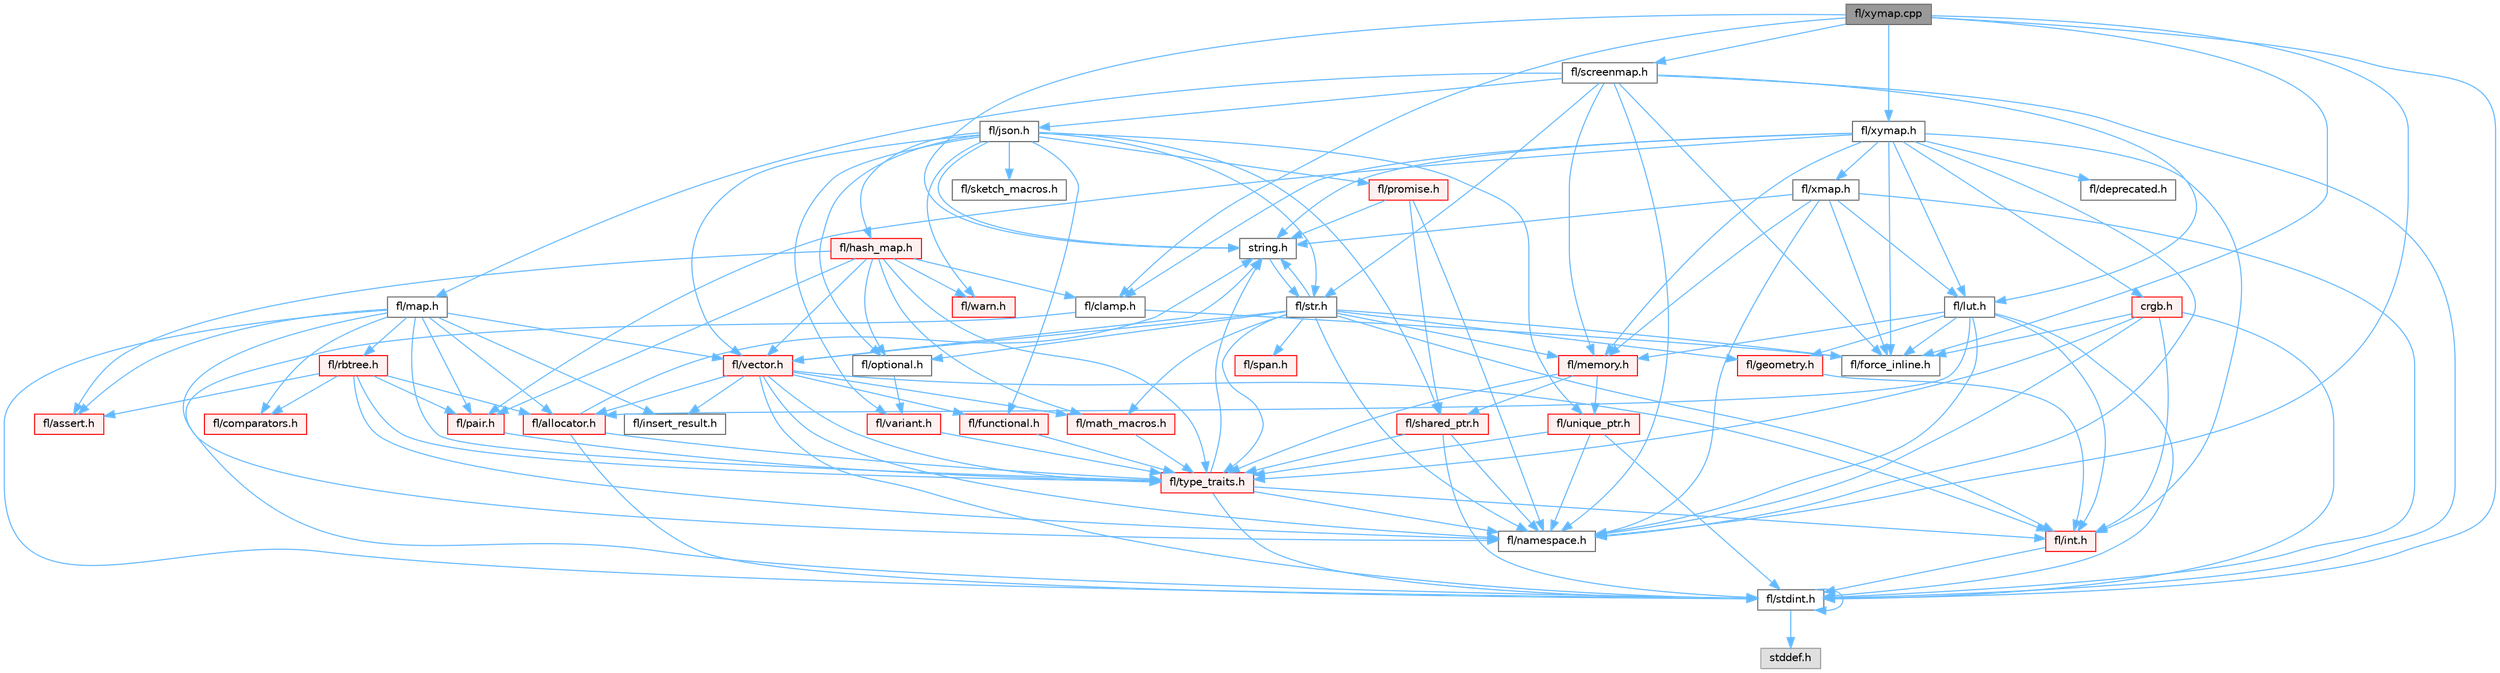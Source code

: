 digraph "fl/xymap.cpp"
{
 // INTERACTIVE_SVG=YES
 // LATEX_PDF_SIZE
  bgcolor="transparent";
  edge [fontname=Helvetica,fontsize=10,labelfontname=Helvetica,labelfontsize=10];
  node [fontname=Helvetica,fontsize=10,shape=box,height=0.2,width=0.4];
  Node1 [id="Node000001",label="fl/xymap.cpp",height=0.2,width=0.4,color="gray40", fillcolor="grey60", style="filled", fontcolor="black",tooltip=" "];
  Node1 -> Node2 [id="edge1_Node000001_Node000002",color="steelblue1",style="solid",tooltip=" "];
  Node2 [id="Node000002",label="fl/stdint.h",height=0.2,width=0.4,color="grey40", fillcolor="white", style="filled",URL="$df/dd8/stdint_8h.html",tooltip=" "];
  Node2 -> Node3 [id="edge2_Node000002_Node000003",color="steelblue1",style="solid",tooltip=" "];
  Node3 [id="Node000003",label="stddef.h",height=0.2,width=0.4,color="grey60", fillcolor="#E0E0E0", style="filled",tooltip=" "];
  Node2 -> Node2 [id="edge3_Node000002_Node000002",color="steelblue1",style="solid",tooltip=" "];
  Node1 -> Node4 [id="edge4_Node000001_Node000004",color="steelblue1",style="solid",tooltip=" "];
  Node4 [id="Node000004",label="string.h",height=0.2,width=0.4,color="grey40", fillcolor="white", style="filled",URL="$da/d66/string_8h.html",tooltip=" "];
  Node4 -> Node5 [id="edge5_Node000004_Node000005",color="steelblue1",style="solid",tooltip=" "];
  Node5 [id="Node000005",label="fl/str.h",height=0.2,width=0.4,color="grey40", fillcolor="white", style="filled",URL="$d1/d93/str_8h.html",tooltip=" "];
  Node5 -> Node6 [id="edge6_Node000005_Node000006",color="steelblue1",style="solid",tooltip=" "];
  Node6 [id="Node000006",label="fl/int.h",height=0.2,width=0.4,color="red", fillcolor="#FFF0F0", style="filled",URL="$d3/d7e/int_8h.html",tooltip=" "];
  Node6 -> Node2 [id="edge7_Node000006_Node000002",color="steelblue1",style="solid",tooltip=" "];
  Node5 -> Node4 [id="edge8_Node000005_Node000004",color="steelblue1",style="solid",tooltip=" "];
  Node5 -> Node8 [id="edge9_Node000005_Node000008",color="steelblue1",style="solid",tooltip=" "];
  Node8 [id="Node000008",label="fl/geometry.h",height=0.2,width=0.4,color="red", fillcolor="#FFF0F0", style="filled",URL="$d4/d67/geometry_8h.html",tooltip=" "];
  Node8 -> Node6 [id="edge10_Node000008_Node000006",color="steelblue1",style="solid",tooltip=" "];
  Node5 -> Node13 [id="edge11_Node000005_Node000013",color="steelblue1",style="solid",tooltip=" "];
  Node13 [id="Node000013",label="fl/math_macros.h",height=0.2,width=0.4,color="red", fillcolor="#FFF0F0", style="filled",URL="$d8/db8/math__macros_8h.html",tooltip=" "];
  Node13 -> Node15 [id="edge12_Node000013_Node000015",color="steelblue1",style="solid",tooltip=" "];
  Node15 [id="Node000015",label="fl/type_traits.h",height=0.2,width=0.4,color="red", fillcolor="#FFF0F0", style="filled",URL="$df/d63/type__traits_8h.html",tooltip=" "];
  Node15 -> Node4 [id="edge13_Node000015_Node000004",color="steelblue1",style="solid",tooltip=" "];
  Node15 -> Node2 [id="edge14_Node000015_Node000002",color="steelblue1",style="solid",tooltip=" "];
  Node15 -> Node16 [id="edge15_Node000015_Node000016",color="steelblue1",style="solid",tooltip=" "];
  Node16 [id="Node000016",label="fl/namespace.h",height=0.2,width=0.4,color="grey40", fillcolor="white", style="filled",URL="$df/d2a/namespace_8h.html",tooltip="Implements the FastLED namespace macros."];
  Node15 -> Node6 [id="edge16_Node000015_Node000006",color="steelblue1",style="solid",tooltip=" "];
  Node5 -> Node16 [id="edge17_Node000005_Node000016",color="steelblue1",style="solid",tooltip=" "];
  Node5 -> Node18 [id="edge18_Node000005_Node000018",color="steelblue1",style="solid",tooltip=" "];
  Node18 [id="Node000018",label="fl/memory.h",height=0.2,width=0.4,color="red", fillcolor="#FFF0F0", style="filled",URL="$dc/d18/memory_8h.html",tooltip=" "];
  Node18 -> Node39 [id="edge19_Node000018_Node000039",color="steelblue1",style="solid",tooltip=" "];
  Node39 [id="Node000039",label="fl/shared_ptr.h",height=0.2,width=0.4,color="red", fillcolor="#FFF0F0", style="filled",URL="$df/d6a/shared__ptr_8h.html",tooltip=" "];
  Node39 -> Node16 [id="edge20_Node000039_Node000016",color="steelblue1",style="solid",tooltip=" "];
  Node39 -> Node15 [id="edge21_Node000039_Node000015",color="steelblue1",style="solid",tooltip=" "];
  Node39 -> Node2 [id="edge22_Node000039_Node000002",color="steelblue1",style="solid",tooltip=" "];
  Node18 -> Node21 [id="edge23_Node000018_Node000021",color="steelblue1",style="solid",tooltip=" "];
  Node21 [id="Node000021",label="fl/unique_ptr.h",height=0.2,width=0.4,color="red", fillcolor="#FFF0F0", style="filled",URL="$da/d4b/unique__ptr_8h.html",tooltip=" "];
  Node21 -> Node16 [id="edge24_Node000021_Node000016",color="steelblue1",style="solid",tooltip=" "];
  Node21 -> Node15 [id="edge25_Node000021_Node000015",color="steelblue1",style="solid",tooltip=" "];
  Node21 -> Node2 [id="edge26_Node000021_Node000002",color="steelblue1",style="solid",tooltip=" "];
  Node18 -> Node15 [id="edge27_Node000018_Node000015",color="steelblue1",style="solid",tooltip=" "];
  Node5 -> Node44 [id="edge28_Node000005_Node000044",color="steelblue1",style="solid",tooltip=" "];
  Node44 [id="Node000044",label="fl/optional.h",height=0.2,width=0.4,color="grey40", fillcolor="white", style="filled",URL="$dc/d62/optional_8h.html",tooltip=" "];
  Node44 -> Node35 [id="edge29_Node000044_Node000035",color="steelblue1",style="solid",tooltip=" "];
  Node35 [id="Node000035",label="fl/variant.h",height=0.2,width=0.4,color="red", fillcolor="#FFF0F0", style="filled",URL="$d6/d10/variant_8h.html",tooltip=" "];
  Node35 -> Node15 [id="edge30_Node000035_Node000015",color="steelblue1",style="solid",tooltip=" "];
  Node5 -> Node15 [id="edge31_Node000005_Node000015",color="steelblue1",style="solid",tooltip=" "];
  Node5 -> Node45 [id="edge32_Node000005_Node000045",color="steelblue1",style="solid",tooltip=" "];
  Node45 [id="Node000045",label="fl/vector.h",height=0.2,width=0.4,color="red", fillcolor="#FFF0F0", style="filled",URL="$d6/d68/vector_8h.html",tooltip=" "];
  Node45 -> Node2 [id="edge33_Node000045_Node000002",color="steelblue1",style="solid",tooltip=" "];
  Node45 -> Node6 [id="edge34_Node000045_Node000006",color="steelblue1",style="solid",tooltip=" "];
  Node45 -> Node4 [id="edge35_Node000045_Node000004",color="steelblue1",style="solid",tooltip=" "];
  Node45 -> Node46 [id="edge36_Node000045_Node000046",color="steelblue1",style="solid",tooltip=" "];
  Node46 [id="Node000046",label="fl/functional.h",height=0.2,width=0.4,color="red", fillcolor="#FFF0F0", style="filled",URL="$d8/dea/functional_8h.html",tooltip=" "];
  Node46 -> Node15 [id="edge37_Node000046_Node000015",color="steelblue1",style="solid",tooltip=" "];
  Node45 -> Node47 [id="edge38_Node000045_Node000047",color="steelblue1",style="solid",tooltip=" "];
  Node47 [id="Node000047",label="fl/insert_result.h",height=0.2,width=0.4,color="grey40", fillcolor="white", style="filled",URL="$d1/d22/insert__result_8h.html",tooltip=" "];
  Node45 -> Node13 [id="edge39_Node000045_Node000013",color="steelblue1",style="solid",tooltip=" "];
  Node45 -> Node16 [id="edge40_Node000045_Node000016",color="steelblue1",style="solid",tooltip=" "];
  Node45 -> Node27 [id="edge41_Node000045_Node000027",color="steelblue1",style="solid",tooltip=" "];
  Node27 [id="Node000027",label="fl/allocator.h",height=0.2,width=0.4,color="red", fillcolor="#FFF0F0", style="filled",URL="$da/da9/allocator_8h.html",tooltip=" "];
  Node27 -> Node4 [id="edge42_Node000027_Node000004",color="steelblue1",style="solid",tooltip=" "];
  Node27 -> Node15 [id="edge43_Node000027_Node000015",color="steelblue1",style="solid",tooltip=" "];
  Node27 -> Node2 [id="edge44_Node000027_Node000002",color="steelblue1",style="solid",tooltip=" "];
  Node45 -> Node15 [id="edge45_Node000045_Node000015",color="steelblue1",style="solid",tooltip=" "];
  Node5 -> Node48 [id="edge46_Node000005_Node000048",color="steelblue1",style="solid",tooltip=" "];
  Node48 [id="Node000048",label="fl/span.h",height=0.2,width=0.4,color="red", fillcolor="#FFF0F0", style="filled",URL="$d4/d7a/span_8h.html",tooltip=" "];
  Node5 -> Node11 [id="edge47_Node000005_Node000011",color="steelblue1",style="solid",tooltip=" "];
  Node11 [id="Node000011",label="fl/force_inline.h",height=0.2,width=0.4,color="grey40", fillcolor="white", style="filled",URL="$d4/d64/force__inline_8h.html",tooltip=" "];
  Node1 -> Node10 [id="edge48_Node000001_Node000010",color="steelblue1",style="solid",tooltip=" "];
  Node10 [id="Node000010",label="fl/clamp.h",height=0.2,width=0.4,color="grey40", fillcolor="white", style="filled",URL="$d6/dd3/clamp_8h.html",tooltip=" "];
  Node10 -> Node2 [id="edge49_Node000010_Node000002",color="steelblue1",style="solid",tooltip=" "];
  Node10 -> Node11 [id="edge50_Node000010_Node000011",color="steelblue1",style="solid",tooltip=" "];
  Node1 -> Node11 [id="edge51_Node000001_Node000011",color="steelblue1",style="solid",tooltip=" "];
  Node1 -> Node16 [id="edge52_Node000001_Node000016",color="steelblue1",style="solid",tooltip=" "];
  Node1 -> Node50 [id="edge53_Node000001_Node000050",color="steelblue1",style="solid",tooltip=" "];
  Node50 [id="Node000050",label="fl/screenmap.h",height=0.2,width=0.4,color="grey40", fillcolor="white", style="filled",URL="$d7/d97/screenmap_8h.html",tooltip=" "];
  Node50 -> Node2 [id="edge54_Node000050_Node000002",color="steelblue1",style="solid",tooltip=" "];
  Node50 -> Node11 [id="edge55_Node000050_Node000011",color="steelblue1",style="solid",tooltip=" "];
  Node50 -> Node51 [id="edge56_Node000050_Node000051",color="steelblue1",style="solid",tooltip=" "];
  Node51 [id="Node000051",label="fl/lut.h",height=0.2,width=0.4,color="grey40", fillcolor="white", style="filled",URL="$db/d54/lut_8h.html",tooltip=" "];
  Node51 -> Node27 [id="edge57_Node000051_Node000027",color="steelblue1",style="solid",tooltip=" "];
  Node51 -> Node11 [id="edge58_Node000051_Node000011",color="steelblue1",style="solid",tooltip=" "];
  Node51 -> Node18 [id="edge59_Node000051_Node000018",color="steelblue1",style="solid",tooltip=" "];
  Node51 -> Node2 [id="edge60_Node000051_Node000002",color="steelblue1",style="solid",tooltip=" "];
  Node51 -> Node6 [id="edge61_Node000051_Node000006",color="steelblue1",style="solid",tooltip=" "];
  Node51 -> Node8 [id="edge62_Node000051_Node000008",color="steelblue1",style="solid",tooltip=" "];
  Node51 -> Node16 [id="edge63_Node000051_Node000016",color="steelblue1",style="solid",tooltip=" "];
  Node50 -> Node18 [id="edge64_Node000050_Node000018",color="steelblue1",style="solid",tooltip=" "];
  Node50 -> Node52 [id="edge65_Node000050_Node000052",color="steelblue1",style="solid",tooltip=" "];
  Node52 [id="Node000052",label="fl/map.h",height=0.2,width=0.4,color="grey40", fillcolor="white", style="filled",URL="$dc/db7/map_8h.html",tooltip=" "];
  Node52 -> Node2 [id="edge66_Node000052_Node000002",color="steelblue1",style="solid",tooltip=" "];
  Node52 -> Node53 [id="edge67_Node000052_Node000053",color="steelblue1",style="solid",tooltip=" "];
  Node53 [id="Node000053",label="fl/assert.h",height=0.2,width=0.4,color="red", fillcolor="#FFF0F0", style="filled",URL="$dc/da7/assert_8h.html",tooltip=" "];
  Node52 -> Node55 [id="edge68_Node000052_Node000055",color="steelblue1",style="solid",tooltip=" "];
  Node55 [id="Node000055",label="fl/comparators.h",height=0.2,width=0.4,color="red", fillcolor="#FFF0F0", style="filled",URL="$dc/d7e/comparators_8h.html",tooltip=" "];
  Node52 -> Node47 [id="edge69_Node000052_Node000047",color="steelblue1",style="solid",tooltip=" "];
  Node52 -> Node16 [id="edge70_Node000052_Node000016",color="steelblue1",style="solid",tooltip=" "];
  Node52 -> Node56 [id="edge71_Node000052_Node000056",color="steelblue1",style="solid",tooltip=" "];
  Node56 [id="Node000056",label="fl/pair.h",height=0.2,width=0.4,color="red", fillcolor="#FFF0F0", style="filled",URL="$d3/d41/pair_8h.html",tooltip=" "];
  Node56 -> Node15 [id="edge72_Node000056_Node000015",color="steelblue1",style="solid",tooltip=" "];
  Node52 -> Node15 [id="edge73_Node000052_Node000015",color="steelblue1",style="solid",tooltip=" "];
  Node52 -> Node45 [id="edge74_Node000052_Node000045",color="steelblue1",style="solid",tooltip=" "];
  Node52 -> Node57 [id="edge75_Node000052_Node000057",color="steelblue1",style="solid",tooltip=" "];
  Node57 [id="Node000057",label="fl/rbtree.h",height=0.2,width=0.4,color="red", fillcolor="#FFF0F0", style="filled",URL="$d5/ddf/rbtree_8h.html",tooltip=" "];
  Node57 -> Node53 [id="edge76_Node000057_Node000053",color="steelblue1",style="solid",tooltip=" "];
  Node57 -> Node55 [id="edge77_Node000057_Node000055",color="steelblue1",style="solid",tooltip=" "];
  Node57 -> Node16 [id="edge78_Node000057_Node000016",color="steelblue1",style="solid",tooltip=" "];
  Node57 -> Node56 [id="edge79_Node000057_Node000056",color="steelblue1",style="solid",tooltip=" "];
  Node57 -> Node15 [id="edge80_Node000057_Node000015",color="steelblue1",style="solid",tooltip=" "];
  Node57 -> Node27 [id="edge81_Node000057_Node000027",color="steelblue1",style="solid",tooltip=" "];
  Node52 -> Node27 [id="edge82_Node000052_Node000027",color="steelblue1",style="solid",tooltip=" "];
  Node50 -> Node16 [id="edge83_Node000050_Node000016",color="steelblue1",style="solid",tooltip=" "];
  Node50 -> Node5 [id="edge84_Node000050_Node000005",color="steelblue1",style="solid",tooltip=" "];
  Node50 -> Node62 [id="edge85_Node000050_Node000062",color="steelblue1",style="solid",tooltip=" "];
  Node62 [id="Node000062",label="fl/json.h",height=0.2,width=0.4,color="grey40", fillcolor="white", style="filled",URL="$d7/d91/fl_2json_8h.html",tooltip="FastLED's Elegant JSON Library: fl::Json"];
  Node62 -> Node4 [id="edge86_Node000062_Node000004",color="steelblue1",style="solid",tooltip=" "];
  Node62 -> Node45 [id="edge87_Node000062_Node000045",color="steelblue1",style="solid",tooltip=" "];
  Node62 -> Node63 [id="edge88_Node000062_Node000063",color="steelblue1",style="solid",tooltip=" "];
  Node63 [id="Node000063",label="fl/hash_map.h",height=0.2,width=0.4,color="red", fillcolor="#FFF0F0", style="filled",URL="$d6/d13/hash__map_8h.html",tooltip=" "];
  Node63 -> Node53 [id="edge89_Node000063_Node000053",color="steelblue1",style="solid",tooltip=" "];
  Node63 -> Node10 [id="edge90_Node000063_Node000010",color="steelblue1",style="solid",tooltip=" "];
  Node63 -> Node44 [id="edge91_Node000063_Node000044",color="steelblue1",style="solid",tooltip=" "];
  Node63 -> Node56 [id="edge92_Node000063_Node000056",color="steelblue1",style="solid",tooltip=" "];
  Node63 -> Node15 [id="edge93_Node000063_Node000015",color="steelblue1",style="solid",tooltip=" "];
  Node63 -> Node45 [id="edge94_Node000063_Node000045",color="steelblue1",style="solid",tooltip=" "];
  Node63 -> Node65 [id="edge95_Node000063_Node000065",color="steelblue1",style="solid",tooltip=" "];
  Node65 [id="Node000065",label="fl/warn.h",height=0.2,width=0.4,color="red", fillcolor="#FFF0F0", style="filled",URL="$de/d77/warn_8h.html",tooltip=" "];
  Node63 -> Node13 [id="edge96_Node000063_Node000013",color="steelblue1",style="solid",tooltip=" "];
  Node62 -> Node35 [id="edge97_Node000062_Node000035",color="steelblue1",style="solid",tooltip=" "];
  Node62 -> Node44 [id="edge98_Node000062_Node000044",color="steelblue1",style="solid",tooltip=" "];
  Node62 -> Node21 [id="edge99_Node000062_Node000021",color="steelblue1",style="solid",tooltip=" "];
  Node62 -> Node39 [id="edge100_Node000062_Node000039",color="steelblue1",style="solid",tooltip=" "];
  Node62 -> Node46 [id="edge101_Node000062_Node000046",color="steelblue1",style="solid",tooltip=" "];
  Node62 -> Node5 [id="edge102_Node000062_Node000005",color="steelblue1",style="solid",tooltip=" "];
  Node62 -> Node77 [id="edge103_Node000062_Node000077",color="steelblue1",style="solid",tooltip=" "];
  Node77 [id="Node000077",label="fl/promise.h",height=0.2,width=0.4,color="red", fillcolor="#FFF0F0", style="filled",URL="$d6/d17/promise_8h.html",tooltip="Promise-based fluent API for FastLED - standalone async primitives."];
  Node77 -> Node16 [id="edge104_Node000077_Node000016",color="steelblue1",style="solid",tooltip=" "];
  Node77 -> Node4 [id="edge105_Node000077_Node000004",color="steelblue1",style="solid",tooltip=" "];
  Node77 -> Node39 [id="edge106_Node000077_Node000039",color="steelblue1",style="solid",tooltip=" "];
  Node62 -> Node65 [id="edge107_Node000062_Node000065",color="steelblue1",style="solid",tooltip=" "];
  Node62 -> Node76 [id="edge108_Node000062_Node000076",color="steelblue1",style="solid",tooltip=" "];
  Node76 [id="Node000076",label="fl/sketch_macros.h",height=0.2,width=0.4,color="grey40", fillcolor="white", style="filled",URL="$d1/dbc/sketch__macros_8h.html",tooltip=" "];
  Node1 -> Node79 [id="edge109_Node000001_Node000079",color="steelblue1",style="solid",tooltip=" "];
  Node79 [id="Node000079",label="fl/xymap.h",height=0.2,width=0.4,color="grey40", fillcolor="white", style="filled",URL="$da/d61/xymap_8h.html",tooltip=" "];
  Node79 -> Node6 [id="edge110_Node000079_Node000006",color="steelblue1",style="solid",tooltip=" "];
  Node79 -> Node16 [id="edge111_Node000079_Node000016",color="steelblue1",style="solid",tooltip=" "];
  Node79 -> Node11 [id="edge112_Node000079_Node000011",color="steelblue1",style="solid",tooltip=" "];
  Node79 -> Node56 [id="edge113_Node000079_Node000056",color="steelblue1",style="solid",tooltip=" "];
  Node79 -> Node4 [id="edge114_Node000079_Node000004",color="steelblue1",style="solid",tooltip=" "];
  Node79 -> Node68 [id="edge115_Node000079_Node000068",color="steelblue1",style="solid",tooltip=" "];
  Node68 [id="Node000068",label="crgb.h",height=0.2,width=0.4,color="red", fillcolor="#FFF0F0", style="filled",URL="$db/dd1/crgb_8h.html",tooltip="Defines the red, green, and blue (RGB) pixel struct."];
  Node68 -> Node2 [id="edge116_Node000068_Node000002",color="steelblue1",style="solid",tooltip=" "];
  Node68 -> Node6 [id="edge117_Node000068_Node000006",color="steelblue1",style="solid",tooltip=" "];
  Node68 -> Node16 [id="edge118_Node000068_Node000016",color="steelblue1",style="solid",tooltip=" "];
  Node68 -> Node11 [id="edge119_Node000068_Node000011",color="steelblue1",style="solid",tooltip=" "];
  Node68 -> Node15 [id="edge120_Node000068_Node000015",color="steelblue1",style="solid",tooltip=" "];
  Node79 -> Node10 [id="edge121_Node000079_Node000010",color="steelblue1",style="solid",tooltip=" "];
  Node79 -> Node51 [id="edge122_Node000079_Node000051",color="steelblue1",style="solid",tooltip=" "];
  Node79 -> Node18 [id="edge123_Node000079_Node000018",color="steelblue1",style="solid",tooltip=" "];
  Node79 -> Node36 [id="edge124_Node000079_Node000036",color="steelblue1",style="solid",tooltip=" "];
  Node36 [id="Node000036",label="fl/deprecated.h",height=0.2,width=0.4,color="grey40", fillcolor="white", style="filled",URL="$d4/dce/deprecated_8h.html",tooltip=" "];
  Node79 -> Node80 [id="edge125_Node000079_Node000080",color="steelblue1",style="solid",tooltip=" "];
  Node80 [id="Node000080",label="fl/xmap.h",height=0.2,width=0.4,color="grey40", fillcolor="white", style="filled",URL="$dd/dcc/xmap_8h.html",tooltip=" "];
  Node80 -> Node2 [id="edge126_Node000080_Node000002",color="steelblue1",style="solid",tooltip=" "];
  Node80 -> Node4 [id="edge127_Node000080_Node000004",color="steelblue1",style="solid",tooltip=" "];
  Node80 -> Node11 [id="edge128_Node000080_Node000011",color="steelblue1",style="solid",tooltip=" "];
  Node80 -> Node51 [id="edge129_Node000080_Node000051",color="steelblue1",style="solid",tooltip=" "];
  Node80 -> Node18 [id="edge130_Node000080_Node000018",color="steelblue1",style="solid",tooltip=" "];
  Node80 -> Node16 [id="edge131_Node000080_Node000016",color="steelblue1",style="solid",tooltip=" "];
}
